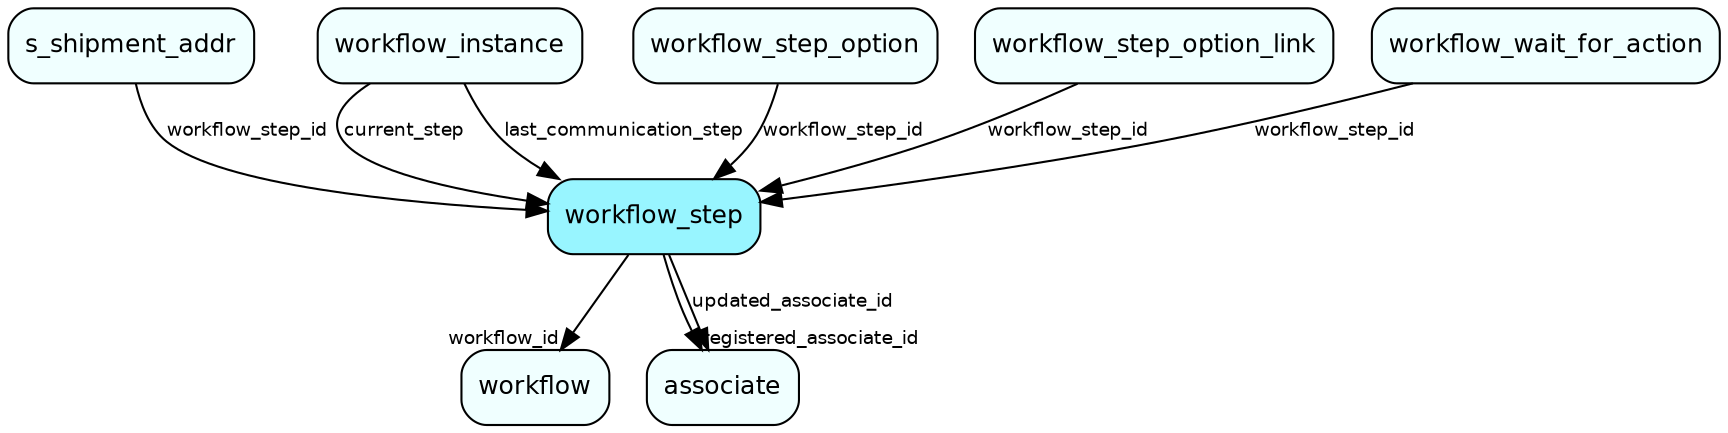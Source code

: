 digraph workflow_step  {
node [shape = box style="rounded, filled" fontname = "Helvetica" fontsize = "12" ]
edge [fontname = "Helvetica" fontsize = "9"]

workflow_step[fillcolor = "cadetblue1"]
workflow[fillcolor = "azure1"]
associate[fillcolor = "azure1"]
s_shipment_addr[fillcolor = "azure1"]
workflow_instance[fillcolor = "azure1"]
workflow_step_option[fillcolor = "azure1"]
workflow_step_option_link[fillcolor = "azure1"]
workflow_wait_for_action[fillcolor = "azure1"]
workflow_step -> workflow [headlabel = "workflow_id"]
workflow_step -> associate [headlabel = "registered_associate_id"]
workflow_step -> associate [label = "updated_associate_id"]
s_shipment_addr -> workflow_step [label = "workflow_step_id"]
workflow_instance -> workflow_step [label = "current_step"]
workflow_instance -> workflow_step [label = "last_communication_step"]
workflow_step_option -> workflow_step [label = "workflow_step_id"]
workflow_step_option_link -> workflow_step [label = "workflow_step_id"]
workflow_wait_for_action -> workflow_step [label = "workflow_step_id"]
}
